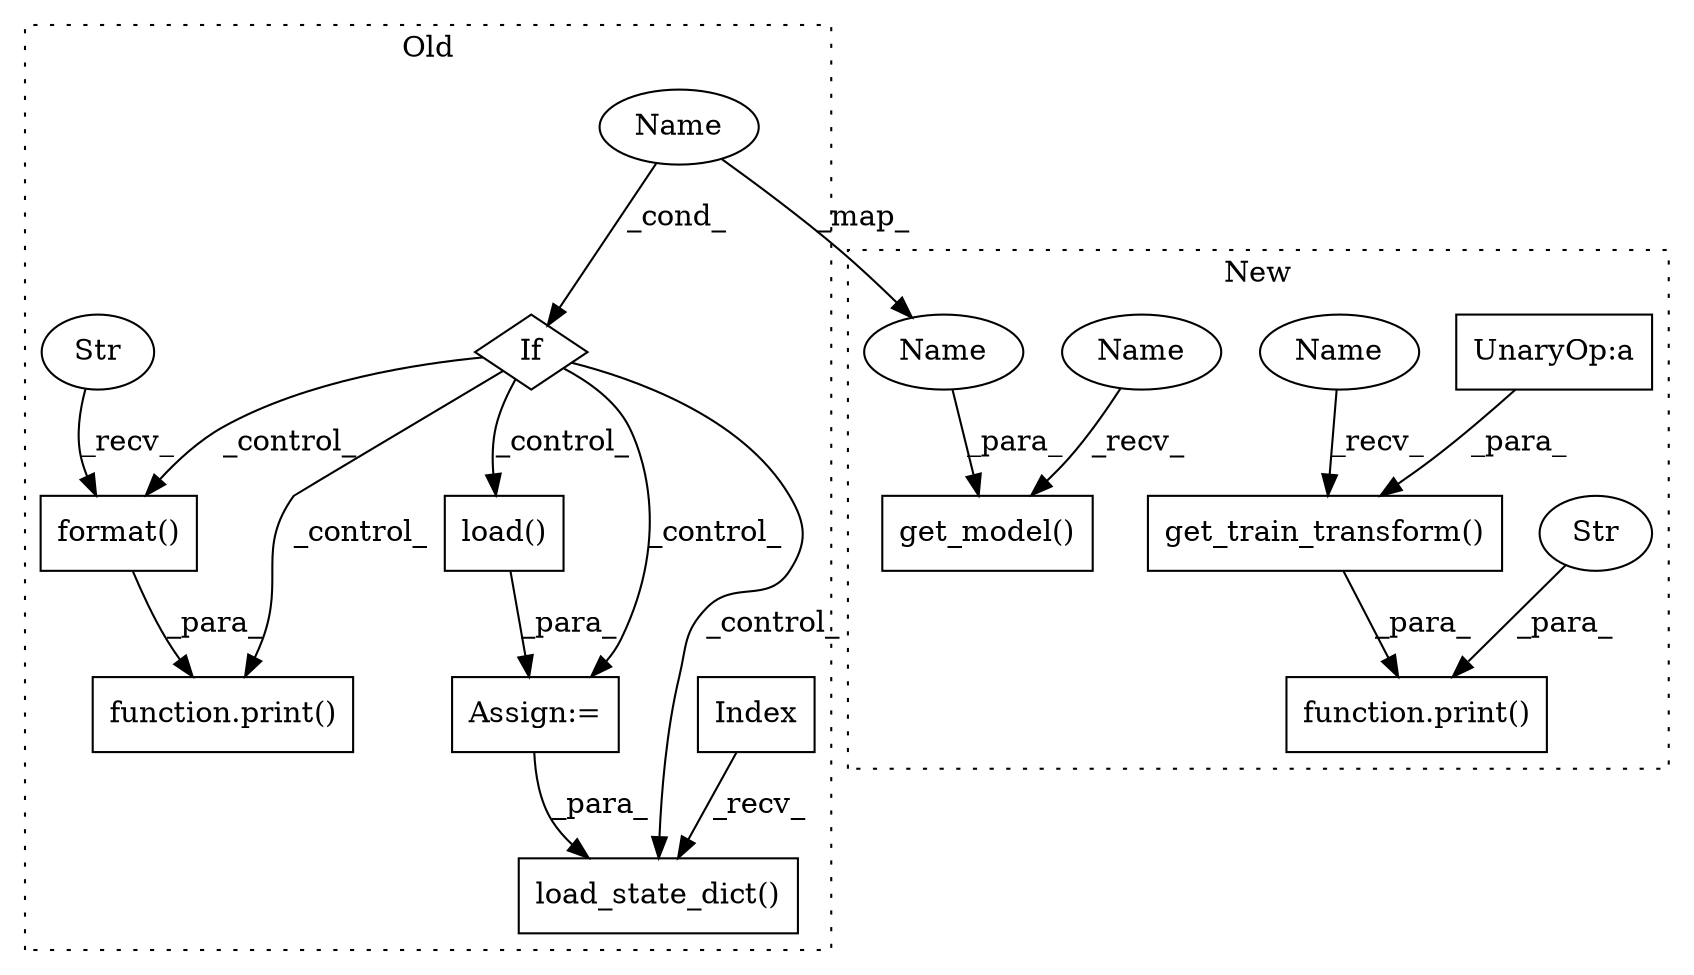 digraph G {
subgraph cluster0 {
1 [label="load_state_dict()" a="75" s="2744,2784" l="25,15" shape="box"];
3 [label="Index" a="46" s="2534" l="43" shape="box"];
4 [label="If" a="96" s="2582" l="3" shape="diamond"];
8 [label="function.print()" a="75" s="2610,2680" l="6,1" shape="box"];
10 [label="Name" a="87" s="2585" l="15" shape="ellipse"];
12 [label="format()" a="75" s="2616,2679" l="48,1" shape="box"];
13 [label="Str" a="66" s="2616" l="40" shape="ellipse"];
14 [label="load()" a="75" s="2708,2734" l="11,1" shape="box"];
15 [label="Assign:=" a="68" s="2705" l="3" shape="box"];
label = "Old";
style="dotted";
}
subgraph cluster1 {
2 [label="get_train_transform()" a="75" s="1325,1408" l="26,1" shape="box"];
5 [label="UnaryOp:a" a="61" s="1372" l="17" shape="box"];
6 [label="function.print()" a="75" s="1477,1519" l="6,1" shape="box"];
7 [label="Str" a="66" s="1483" l="19" shape="ellipse"];
9 [label="get_model()" a="75" s="2312,2354" l="16,1" shape="box"];
11 [label="Name" a="87" s="2339" l="15" shape="ellipse"];
16 [label="Name" a="87" s="2312" l="5" shape="ellipse"];
17 [label="Name" a="87" s="1325" l="5" shape="ellipse"];
label = "New";
style="dotted";
}
2 -> 6 [label="_para_"];
3 -> 1 [label="_recv_"];
4 -> 8 [label="_control_"];
4 -> 12 [label="_control_"];
4 -> 15 [label="_control_"];
4 -> 1 [label="_control_"];
4 -> 14 [label="_control_"];
5 -> 2 [label="_para_"];
7 -> 6 [label="_para_"];
10 -> 4 [label="_cond_"];
10 -> 11 [label="_map_"];
11 -> 9 [label="_para_"];
12 -> 8 [label="_para_"];
13 -> 12 [label="_recv_"];
14 -> 15 [label="_para_"];
15 -> 1 [label="_para_"];
16 -> 9 [label="_recv_"];
17 -> 2 [label="_recv_"];
}